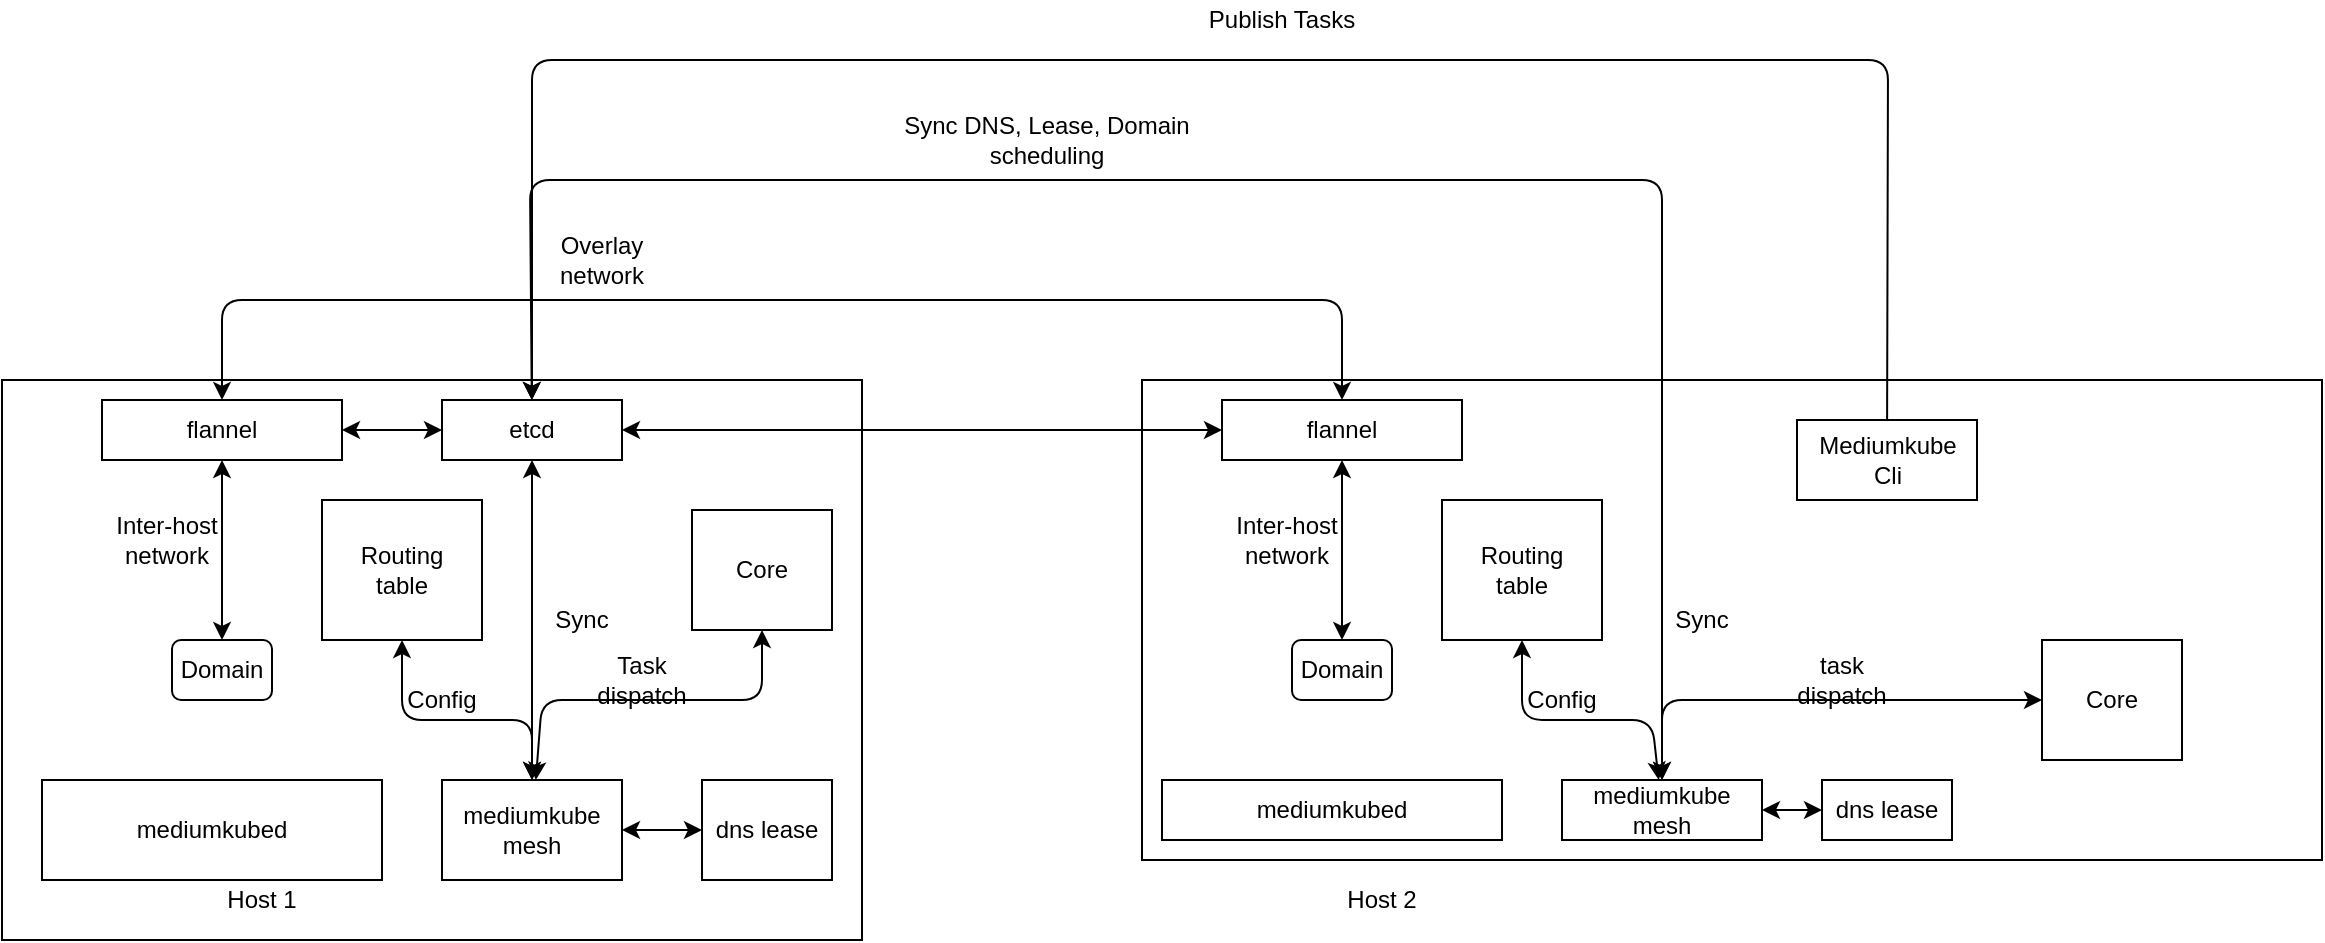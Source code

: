 <mxfile>
    <diagram id="RpSye8_ohAYteDbDhZMX" name="Page-1">
        <mxGraphModel dx="1042" dy="1567" grid="1" gridSize="10" guides="1" tooltips="1" connect="1" arrows="1" fold="1" page="1" pageScale="1" pageWidth="850" pageHeight="1100" math="0" shadow="0">
            <root>
                <mxCell id="0"/>
                <mxCell id="1" parent="0"/>
                <mxCell id="5" value="" style="rounded=0;whiteSpace=wrap;html=1;" parent="1" vertex="1">
                    <mxGeometry x="70" width="430" height="280" as="geometry"/>
                </mxCell>
                <mxCell id="6" value="Host 1" style="text;html=1;strokeColor=none;fillColor=none;align=center;verticalAlign=middle;whiteSpace=wrap;rounded=0;" parent="1" vertex="1">
                    <mxGeometry x="180" y="250" width="40" height="20" as="geometry"/>
                </mxCell>
                <mxCell id="7" value="etcd" style="rounded=0;whiteSpace=wrap;html=1;" parent="1" vertex="1">
                    <mxGeometry x="290" y="10" width="90" height="30" as="geometry"/>
                </mxCell>
                <mxCell id="8" value="flannel" style="rounded=0;whiteSpace=wrap;html=1;" parent="1" vertex="1">
                    <mxGeometry x="120" y="10" width="120" height="30" as="geometry"/>
                </mxCell>
                <mxCell id="9" value="mediumkubed" style="rounded=0;whiteSpace=wrap;html=1;" parent="1" vertex="1">
                    <mxGeometry x="90" y="200" width="170" height="50" as="geometry"/>
                </mxCell>
                <mxCell id="10" value="mediumkube mesh" style="rounded=0;whiteSpace=wrap;html=1;" parent="1" vertex="1">
                    <mxGeometry x="290" y="200" width="90" height="50" as="geometry"/>
                </mxCell>
                <mxCell id="11" value="" style="endArrow=classic;startArrow=classic;html=1;" parent="1" source="8" target="7" edge="1">
                    <mxGeometry width="50" height="50" relative="1" as="geometry">
                        <mxPoint x="240" y="110" as="sourcePoint"/>
                        <mxPoint x="290" y="60" as="targetPoint"/>
                    </mxGeometry>
                </mxCell>
                <mxCell id="12" value="Routing&lt;br&gt;table" style="rounded=0;whiteSpace=wrap;html=1;" parent="1" vertex="1">
                    <mxGeometry x="230" y="60" width="80" height="70" as="geometry"/>
                </mxCell>
                <mxCell id="13" value="" style="endArrow=classic;startArrow=classic;html=1;" parent="1" source="10" target="12" edge="1">
                    <mxGeometry width="50" height="50" relative="1" as="geometry">
                        <mxPoint x="300" y="170" as="sourcePoint"/>
                        <mxPoint x="350" y="120" as="targetPoint"/>
                        <Array as="points">
                            <mxPoint x="335" y="170"/>
                            <mxPoint x="270" y="170"/>
                        </Array>
                    </mxGeometry>
                </mxCell>
                <mxCell id="14" value="Config" style="text;html=1;strokeColor=none;fillColor=none;align=center;verticalAlign=middle;whiteSpace=wrap;rounded=0;" parent="1" vertex="1">
                    <mxGeometry x="270" y="150" width="40" height="20" as="geometry"/>
                </mxCell>
                <mxCell id="15" value="" style="endArrow=classic;startArrow=classic;html=1;" parent="1" source="10" target="7" edge="1">
                    <mxGeometry width="50" height="50" relative="1" as="geometry">
                        <mxPoint x="420" y="160" as="sourcePoint"/>
                        <mxPoint x="470" y="110" as="targetPoint"/>
                    </mxGeometry>
                </mxCell>
                <mxCell id="16" value="Sync" style="text;html=1;strokeColor=none;fillColor=none;align=center;verticalAlign=middle;whiteSpace=wrap;rounded=0;" parent="1" vertex="1">
                    <mxGeometry x="340" y="110" width="40" height="20" as="geometry"/>
                </mxCell>
                <mxCell id="17" value="Domain" style="rounded=1;whiteSpace=wrap;html=1;" parent="1" vertex="1">
                    <mxGeometry x="155" y="130" width="50" height="30" as="geometry"/>
                </mxCell>
                <mxCell id="18" value="" style="endArrow=classic;startArrow=classic;html=1;" parent="1" source="17" target="8" edge="1">
                    <mxGeometry width="50" height="50" relative="1" as="geometry">
                        <mxPoint x="140" y="120" as="sourcePoint"/>
                        <mxPoint x="190" y="70" as="targetPoint"/>
                    </mxGeometry>
                </mxCell>
                <mxCell id="19" value="Inter-host&lt;br&gt;network" style="text;html=1;strokeColor=none;fillColor=none;align=center;verticalAlign=middle;whiteSpace=wrap;rounded=0;" parent="1" vertex="1">
                    <mxGeometry x="115" y="70" width="75" height="20" as="geometry"/>
                </mxCell>
                <mxCell id="20" value="" style="rounded=0;whiteSpace=wrap;html=1;" parent="1" vertex="1">
                    <mxGeometry x="640" width="590" height="240" as="geometry"/>
                </mxCell>
                <mxCell id="21" value="Host 2" style="text;html=1;strokeColor=none;fillColor=none;align=center;verticalAlign=middle;whiteSpace=wrap;rounded=0;" parent="1" vertex="1">
                    <mxGeometry x="740" y="250" width="40" height="20" as="geometry"/>
                </mxCell>
                <mxCell id="23" value="flannel" style="rounded=0;whiteSpace=wrap;html=1;" parent="1" vertex="1">
                    <mxGeometry x="680" y="10" width="120" height="30" as="geometry"/>
                </mxCell>
                <mxCell id="24" value="mediumkubed" style="rounded=0;whiteSpace=wrap;html=1;" parent="1" vertex="1">
                    <mxGeometry x="650" y="200" width="170" height="30" as="geometry"/>
                </mxCell>
                <mxCell id="25" value="mediumkube mesh" style="rounded=0;whiteSpace=wrap;html=1;" parent="1" vertex="1">
                    <mxGeometry x="850" y="200" width="100" height="30" as="geometry"/>
                </mxCell>
                <mxCell id="26" value="" style="endArrow=classic;startArrow=classic;html=1;" parent="1" source="23" target="7" edge="1">
                    <mxGeometry width="50" height="50" relative="1" as="geometry">
                        <mxPoint x="630" y="110" as="sourcePoint"/>
                        <mxPoint x="680" y="25.0" as="targetPoint"/>
                    </mxGeometry>
                </mxCell>
                <mxCell id="27" value="Routing&lt;br&gt;table" style="rounded=0;whiteSpace=wrap;html=1;" parent="1" vertex="1">
                    <mxGeometry x="790" y="60" width="80" height="70" as="geometry"/>
                </mxCell>
                <mxCell id="28" value="" style="endArrow=classic;startArrow=classic;html=1;" parent="1" source="25" target="27" edge="1">
                    <mxGeometry width="50" height="50" relative="1" as="geometry">
                        <mxPoint x="860" y="170" as="sourcePoint"/>
                        <mxPoint x="910" y="120" as="targetPoint"/>
                        <Array as="points">
                            <mxPoint x="895" y="170"/>
                            <mxPoint x="830" y="170"/>
                        </Array>
                    </mxGeometry>
                </mxCell>
                <mxCell id="29" value="Config" style="text;html=1;strokeColor=none;fillColor=none;align=center;verticalAlign=middle;whiteSpace=wrap;rounded=0;" parent="1" vertex="1">
                    <mxGeometry x="830" y="150" width="40" height="20" as="geometry"/>
                </mxCell>
                <mxCell id="30" value="" style="endArrow=classic;startArrow=classic;html=1;" parent="1" source="25" target="7" edge="1">
                    <mxGeometry width="50" height="50" relative="1" as="geometry">
                        <mxPoint x="810" y="160" as="sourcePoint"/>
                        <mxPoint x="330" y="-100" as="targetPoint"/>
                        <Array as="points">
                            <mxPoint x="900" y="-100"/>
                            <mxPoint x="334" y="-100"/>
                        </Array>
                    </mxGeometry>
                </mxCell>
                <mxCell id="31" value="Sync" style="text;html=1;strokeColor=none;fillColor=none;align=center;verticalAlign=middle;whiteSpace=wrap;rounded=0;" parent="1" vertex="1">
                    <mxGeometry x="900" y="110" width="40" height="20" as="geometry"/>
                </mxCell>
                <mxCell id="32" value="Domain" style="rounded=1;whiteSpace=wrap;html=1;" parent="1" vertex="1">
                    <mxGeometry x="715" y="130" width="50" height="30" as="geometry"/>
                </mxCell>
                <mxCell id="33" value="" style="endArrow=classic;startArrow=classic;html=1;" parent="1" source="32" target="23" edge="1">
                    <mxGeometry width="50" height="50" relative="1" as="geometry">
                        <mxPoint x="700" y="120" as="sourcePoint"/>
                        <mxPoint x="750" y="70" as="targetPoint"/>
                    </mxGeometry>
                </mxCell>
                <mxCell id="34" value="Inter-host&lt;br&gt;network" style="text;html=1;strokeColor=none;fillColor=none;align=center;verticalAlign=middle;whiteSpace=wrap;rounded=0;" parent="1" vertex="1">
                    <mxGeometry x="675" y="70" width="75" height="20" as="geometry"/>
                </mxCell>
                <mxCell id="35" value="Sync DNS, Lease, Domain scheduling" style="text;html=1;strokeColor=none;fillColor=none;align=center;verticalAlign=middle;whiteSpace=wrap;rounded=0;" parent="1" vertex="1">
                    <mxGeometry x="505" y="-130" width="175" height="20" as="geometry"/>
                </mxCell>
                <mxCell id="36" value="" style="endArrow=classic;startArrow=classic;html=1;" parent="1" source="8" target="23" edge="1">
                    <mxGeometry width="50" height="50" relative="1" as="geometry">
                        <mxPoint x="190" y="-30" as="sourcePoint"/>
                        <mxPoint x="570" y="-40" as="targetPoint"/>
                        <Array as="points">
                            <mxPoint x="180" y="-40"/>
                            <mxPoint x="740" y="-40"/>
                        </Array>
                    </mxGeometry>
                </mxCell>
                <mxCell id="37" value="Overlay network" style="text;html=1;strokeColor=none;fillColor=none;align=center;verticalAlign=middle;whiteSpace=wrap;rounded=0;" parent="1" vertex="1">
                    <mxGeometry x="350" y="-70" width="40" height="20" as="geometry"/>
                </mxCell>
                <mxCell id="38" value="dns lease" style="rounded=0;whiteSpace=wrap;html=1;" parent="1" vertex="1">
                    <mxGeometry x="420" y="200" width="65" height="50" as="geometry"/>
                </mxCell>
                <mxCell id="39" value="dns lease" style="rounded=0;whiteSpace=wrap;html=1;" parent="1" vertex="1">
                    <mxGeometry x="980" y="200" width="65" height="30" as="geometry"/>
                </mxCell>
                <mxCell id="40" value="" style="endArrow=classic;startArrow=classic;html=1;" parent="1" source="10" target="38" edge="1">
                    <mxGeometry width="50" height="50" relative="1" as="geometry">
                        <mxPoint x="350" y="360" as="sourcePoint"/>
                        <mxPoint x="400" y="310" as="targetPoint"/>
                    </mxGeometry>
                </mxCell>
                <mxCell id="41" value="" style="endArrow=classic;startArrow=classic;html=1;" parent="1" source="25" target="39" edge="1">
                    <mxGeometry width="50" height="50" relative="1" as="geometry">
                        <mxPoint x="390" y="225" as="sourcePoint"/>
                        <mxPoint x="430" y="225" as="targetPoint"/>
                    </mxGeometry>
                </mxCell>
                <mxCell id="44" value="Mediumkube&lt;br&gt;Cli" style="rounded=0;whiteSpace=wrap;html=1;" vertex="1" parent="1">
                    <mxGeometry x="967.5" y="20" width="90" height="40" as="geometry"/>
                </mxCell>
                <mxCell id="45" value="Core" style="rounded=0;whiteSpace=wrap;html=1;" vertex="1" parent="1">
                    <mxGeometry x="415" y="65" width="70" height="60" as="geometry"/>
                </mxCell>
                <mxCell id="46" value="Core" style="rounded=0;whiteSpace=wrap;html=1;" vertex="1" parent="1">
                    <mxGeometry x="1090" y="130" width="70" height="60" as="geometry"/>
                </mxCell>
                <mxCell id="47" value="" style="endArrow=classic;startArrow=classic;html=1;" edge="1" parent="1" source="10" target="45">
                    <mxGeometry width="50" height="50" relative="1" as="geometry">
                        <mxPoint x="540" y="310" as="sourcePoint"/>
                        <mxPoint x="590" y="260" as="targetPoint"/>
                        <Array as="points">
                            <mxPoint x="340" y="160"/>
                            <mxPoint x="450" y="160"/>
                        </Array>
                    </mxGeometry>
                </mxCell>
                <mxCell id="48" value="Task dispatch" style="text;html=1;strokeColor=none;fillColor=none;align=center;verticalAlign=middle;whiteSpace=wrap;rounded=0;" vertex="1" parent="1">
                    <mxGeometry x="370" y="140" width="40" height="20" as="geometry"/>
                </mxCell>
                <mxCell id="49" value="" style="endArrow=classic;startArrow=classic;html=1;" edge="1" parent="1" source="25" target="46">
                    <mxGeometry width="50" height="50" relative="1" as="geometry">
                        <mxPoint x="1320" y="140" as="sourcePoint"/>
                        <mxPoint x="1370" y="90" as="targetPoint"/>
                        <Array as="points">
                            <mxPoint x="900" y="160"/>
                        </Array>
                    </mxGeometry>
                </mxCell>
                <mxCell id="50" value="task dispatch" style="text;html=1;strokeColor=none;fillColor=none;align=center;verticalAlign=middle;whiteSpace=wrap;rounded=0;" vertex="1" parent="1">
                    <mxGeometry x="970" y="140" width="40" height="20" as="geometry"/>
                </mxCell>
                <mxCell id="51" value="" style="endArrow=classic;html=1;" edge="1" parent="1" source="44" target="7">
                    <mxGeometry width="50" height="50" relative="1" as="geometry">
                        <mxPoint x="1010" y="-120" as="sourcePoint"/>
                        <mxPoint x="1060" y="-170" as="targetPoint"/>
                        <Array as="points">
                            <mxPoint x="1013" y="-160"/>
                            <mxPoint x="335" y="-160"/>
                        </Array>
                    </mxGeometry>
                </mxCell>
                <mxCell id="52" value="Publish Tasks" style="text;html=1;strokeColor=none;fillColor=none;align=center;verticalAlign=middle;whiteSpace=wrap;rounded=0;" vertex="1" parent="1">
                    <mxGeometry x="660" y="-190" width="100" height="20" as="geometry"/>
                </mxCell>
            </root>
        </mxGraphModel>
    </diagram>
</mxfile>